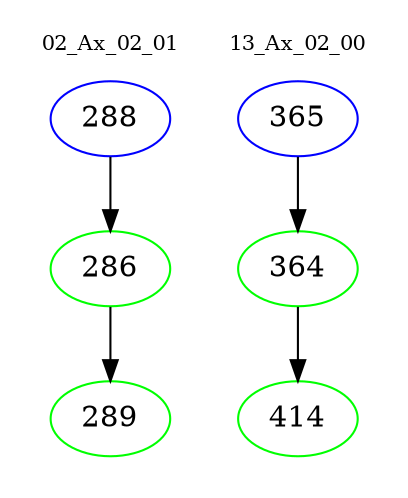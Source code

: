 digraph{
subgraph cluster_0 {
color = white
label = "02_Ax_02_01";
fontsize=10;
T0_288 [label="288", color="blue"]
T0_288 -> T0_286 [color="black"]
T0_286 [label="286", color="green"]
T0_286 -> T0_289 [color="black"]
T0_289 [label="289", color="green"]
}
subgraph cluster_1 {
color = white
label = "13_Ax_02_00";
fontsize=10;
T1_365 [label="365", color="blue"]
T1_365 -> T1_364 [color="black"]
T1_364 [label="364", color="green"]
T1_364 -> T1_414 [color="black"]
T1_414 [label="414", color="green"]
}
}
